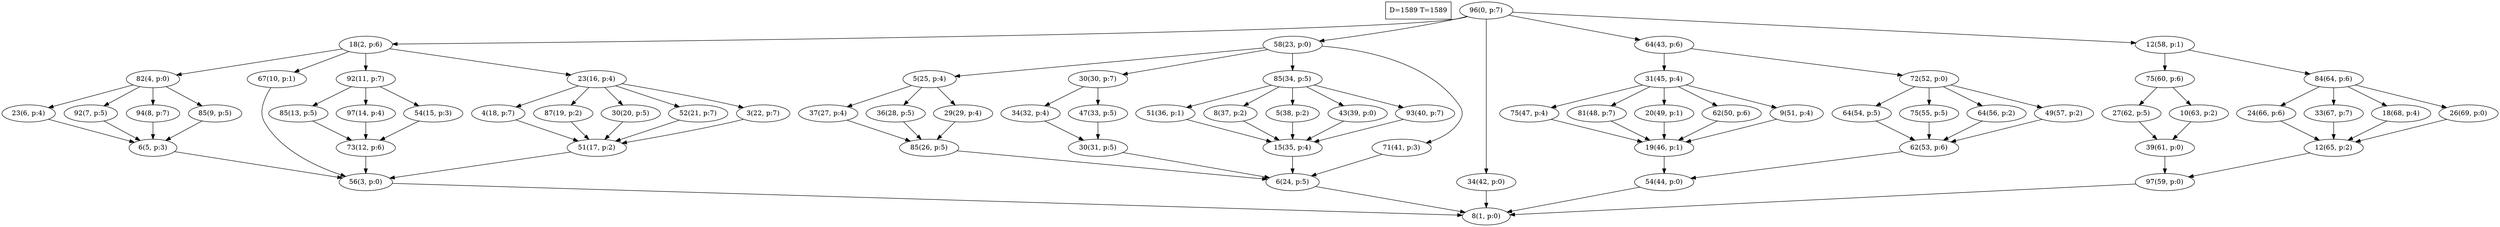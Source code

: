 digraph Task {
i [shape=box, label="D=1589 T=1589"]; 
0 [label="96(0, p:7)"];
1 [label="8(1, p:0)"];
2 [label="18(2, p:6)"];
3 [label="56(3, p:0)"];
4 [label="82(4, p:0)"];
5 [label="6(5, p:3)"];
6 [label="23(6, p:4)"];
7 [label="92(7, p:5)"];
8 [label="94(8, p:7)"];
9 [label="85(9, p:5)"];
10 [label="67(10, p:1)"];
11 [label="92(11, p:7)"];
12 [label="73(12, p:6)"];
13 [label="85(13, p:5)"];
14 [label="97(14, p:4)"];
15 [label="54(15, p:3)"];
16 [label="23(16, p:4)"];
17 [label="51(17, p:2)"];
18 [label="4(18, p:7)"];
19 [label="87(19, p:2)"];
20 [label="30(20, p:5)"];
21 [label="52(21, p:7)"];
22 [label="3(22, p:7)"];
23 [label="58(23, p:0)"];
24 [label="6(24, p:5)"];
25 [label="5(25, p:4)"];
26 [label="85(26, p:5)"];
27 [label="37(27, p:4)"];
28 [label="36(28, p:5)"];
29 [label="29(29, p:4)"];
30 [label="30(30, p:7)"];
31 [label="30(31, p:5)"];
32 [label="34(32, p:4)"];
33 [label="47(33, p:5)"];
34 [label="85(34, p:5)"];
35 [label="15(35, p:4)"];
36 [label="51(36, p:1)"];
37 [label="8(37, p:2)"];
38 [label="5(38, p:2)"];
39 [label="43(39, p:0)"];
40 [label="93(40, p:7)"];
41 [label="71(41, p:3)"];
42 [label="34(42, p:0)"];
43 [label="64(43, p:6)"];
44 [label="54(44, p:0)"];
45 [label="31(45, p:4)"];
46 [label="19(46, p:1)"];
47 [label="75(47, p:4)"];
48 [label="81(48, p:7)"];
49 [label="20(49, p:1)"];
50 [label="62(50, p:6)"];
51 [label="9(51, p:4)"];
52 [label="72(52, p:0)"];
53 [label="62(53, p:6)"];
54 [label="64(54, p:5)"];
55 [label="75(55, p:5)"];
56 [label="64(56, p:2)"];
57 [label="49(57, p:2)"];
58 [label="12(58, p:1)"];
59 [label="97(59, p:0)"];
60 [label="75(60, p:6)"];
61 [label="39(61, p:0)"];
62 [label="27(62, p:5)"];
63 [label="10(63, p:2)"];
64 [label="84(64, p:6)"];
65 [label="12(65, p:2)"];
66 [label="24(66, p:6)"];
67 [label="33(67, p:7)"];
68 [label="18(68, p:4)"];
69 [label="26(69, p:0)"];
0 -> 2;
0 -> 23;
0 -> 42;
0 -> 43;
0 -> 58;
2 -> 4;
2 -> 10;
2 -> 11;
2 -> 16;
3 -> 1;
4 -> 6;
4 -> 7;
4 -> 8;
4 -> 9;
5 -> 3;
6 -> 5;
7 -> 5;
8 -> 5;
9 -> 5;
10 -> 3;
11 -> 13;
11 -> 14;
11 -> 15;
12 -> 3;
13 -> 12;
14 -> 12;
15 -> 12;
16 -> 18;
16 -> 19;
16 -> 20;
16 -> 21;
16 -> 22;
17 -> 3;
18 -> 17;
19 -> 17;
20 -> 17;
21 -> 17;
22 -> 17;
23 -> 25;
23 -> 30;
23 -> 34;
23 -> 41;
24 -> 1;
25 -> 27;
25 -> 28;
25 -> 29;
26 -> 24;
27 -> 26;
28 -> 26;
29 -> 26;
30 -> 32;
30 -> 33;
31 -> 24;
32 -> 31;
33 -> 31;
34 -> 36;
34 -> 37;
34 -> 38;
34 -> 39;
34 -> 40;
35 -> 24;
36 -> 35;
37 -> 35;
38 -> 35;
39 -> 35;
40 -> 35;
41 -> 24;
42 -> 1;
43 -> 45;
43 -> 52;
44 -> 1;
45 -> 47;
45 -> 48;
45 -> 49;
45 -> 50;
45 -> 51;
46 -> 44;
47 -> 46;
48 -> 46;
49 -> 46;
50 -> 46;
51 -> 46;
52 -> 54;
52 -> 55;
52 -> 56;
52 -> 57;
53 -> 44;
54 -> 53;
55 -> 53;
56 -> 53;
57 -> 53;
58 -> 60;
58 -> 64;
59 -> 1;
60 -> 62;
60 -> 63;
61 -> 59;
62 -> 61;
63 -> 61;
64 -> 66;
64 -> 67;
64 -> 68;
64 -> 69;
65 -> 59;
66 -> 65;
67 -> 65;
68 -> 65;
69 -> 65;
}